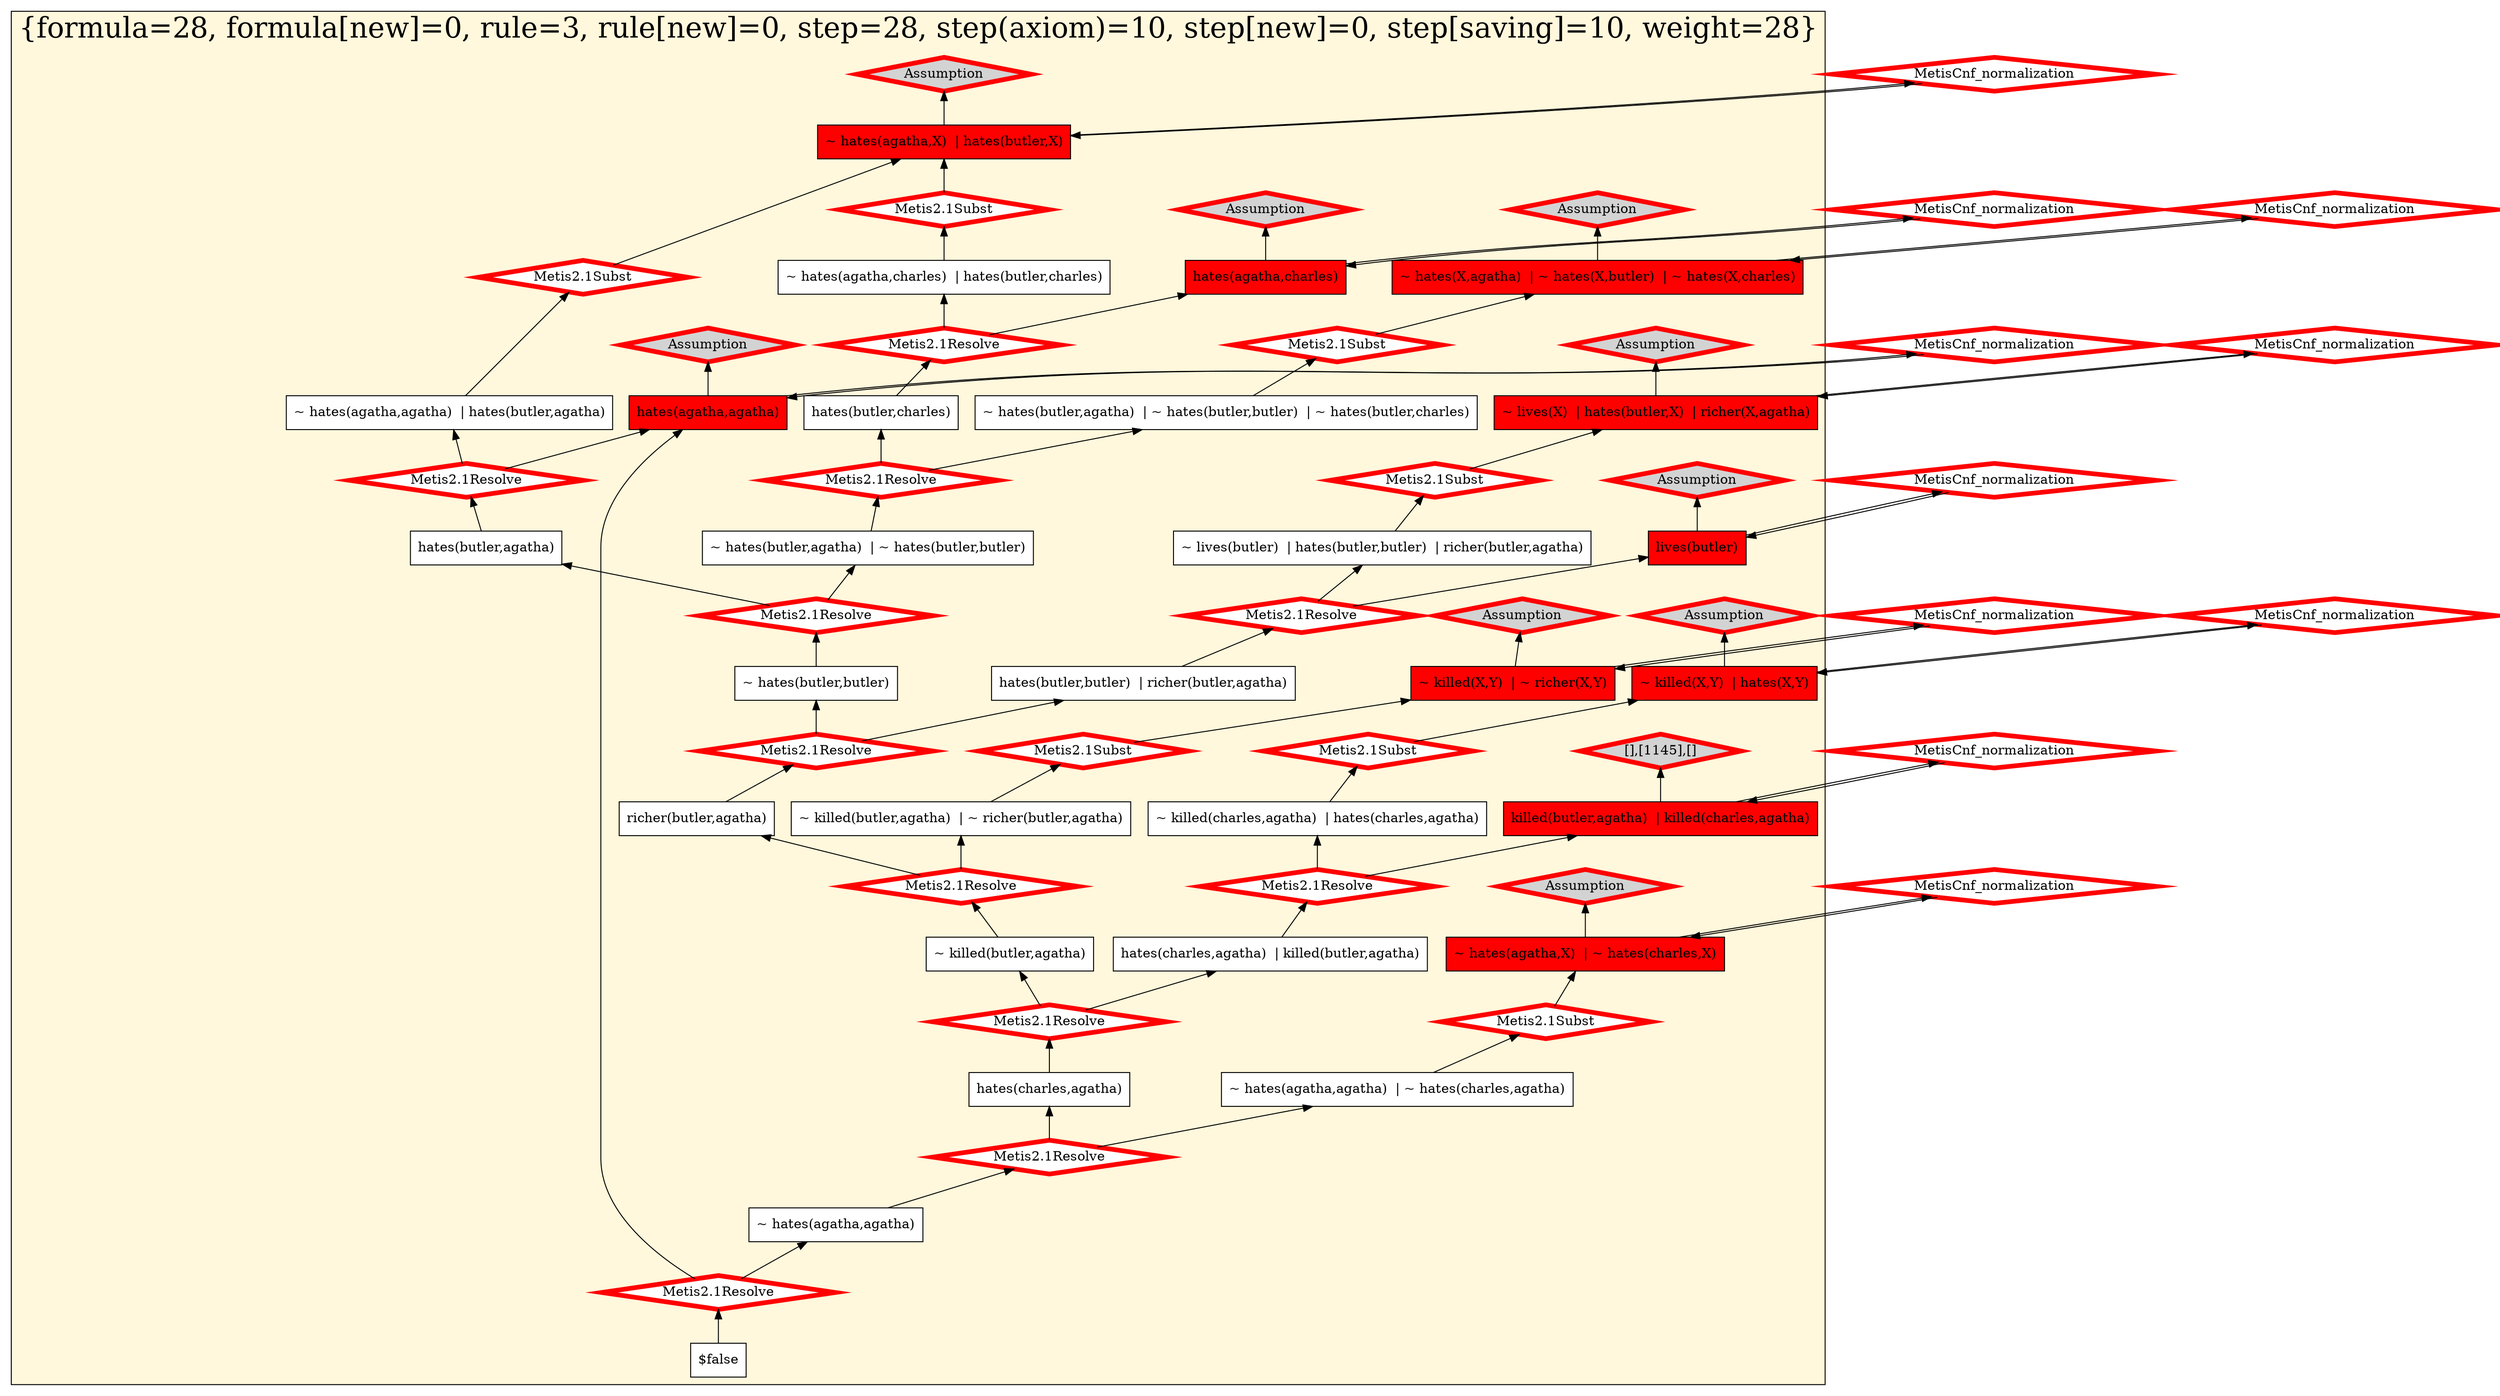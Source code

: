 digraph g 
{ rankdir=BT;
   
  "x_1027" [ color="black" shape="box" label="~ lives(X)  | richer(X,agatha)  | hates(butler,X)" fillcolor="red" style="filled"  ];
  "x_1145" [ color="black" shape="box" label="killed(butler,agatha)  | killed(charles,agatha)" fillcolor="red" style="filled"  ];
  "x_1103" [ color="black" shape="box" label="hates(agatha,charles)" fillcolor="red" style="filled"  ];
  "x_1030" [ color="black" shape="box" label="~ hates(agatha,charles)  | hates(butler,charles)" fillcolor="white" style="filled"  ];
  "x_1092" [ color="black" shape="box" label="hates(charles,agatha)  | killed(butler,agatha)" fillcolor="white" style="filled"  ];
  "x_1127" [ color="black" shape="box" label="~ hates(X,agatha)  | ~ hates(X,butler)  | ~ hates(X,charles)" fillcolor="red" style="filled"  ];
  "x_1103" [ color="black" shape="box" label="hates(agatha,charles)" fillcolor="red" style="filled"  ];
  "x_1109" [ color="black" shape="box" label="~ hates(butler,agatha)  | ~ hates(butler,butler)" fillcolor="white" style="filled"  ];
  "x_1139" [ color="black" shape="box" label="~ killed(X,Y)  | ~ richer(X,Y)" fillcolor="red" style="filled"  ];
  "x_1113" [ color="black" shape="box" label="hates(agatha,agatha)" fillcolor="red" style="filled"  ];
  "x_1078" [ color="black" shape="box" label="~ killed(charles,agatha)  | hates(charles,agatha)" fillcolor="white" style="filled"  ];
  "x_1152" [ color="black" shape="box" label="$false" fillcolor="white" style="filled"  ];
  "x_1090" [ color="black" shape="box" label="lives(butler)" fillcolor="red" style="filled"  ];
  "x_1071" [ color="black" shape="box" label="hates(butler,butler)  | richer(butler,agatha)" fillcolor="white" style="filled"  ];
  "x_1155" [ color="black" shape="box" label="hates(butler,agatha)" fillcolor="white" style="filled"  ];
  "x_1061" [ color="black" shape="box" label="~ killed(X,Y)  | hates(X,Y)" fillcolor="red" style="filled"  ];
  "x_1045" [ color="black" shape="box" label="richer(butler,agatha)" fillcolor="white" style="filled"  ];
  "x_1113" [ color="black" shape="box" label="hates(agatha,agatha)" fillcolor="red" style="filled"  ];
  "x_1127" [ color="black" shape="box" label="~ hates(X,agatha)  | ~ hates(X,butler)  | ~ hates(X,charles)" fillcolor="red" style="filled"  ];
  "x_1088" [ color="black" shape="box" label="~ hates(agatha,agatha)" fillcolor="white" style="filled"  ];
  "x_1090" [ color="black" shape="box" label="lives(butler)" fillcolor="red" style="filled"  ];
  "x_1102" [ color="black" shape="box" label="~ hates(agatha,X)  | hates(butler,X)" fillcolor="red" style="filled"  ];
  "x_1130" [ color="black" shape="box" label="~ hates(agatha,agatha)  | hates(butler,agatha)" fillcolor="white" style="filled"  ];
  "x_1061" [ color="black" shape="box" label="~ killed(X,Y)  | hates(X,Y)" fillcolor="red" style="filled"  ];
  "x_1044" [ color="black" shape="box" label="~ hates(agatha,X)  | ~ hates(charles,X)" fillcolor="red" style="filled"  ];
  "x_1027" [ color="black" shape="box" label="~ lives(X)  | hates(butler,X)  | richer(X,agatha)" fillcolor="red" style="filled"  ];
  "x_1044" [ color="black" shape="box" label="~ hates(agatha,X)  | ~ hates(charles,X)" fillcolor="red" style="filled"  ];
  "x_1120" [ color="black" shape="box" label="hates(charles,agatha)" fillcolor="white" style="filled"  ];
  "x_1145" [ color="black" shape="box" label="killed(butler,agatha)  | killed(charles,agatha)" fillcolor="red" style="filled"  ];
  "x_1172" [ color="black" shape="box" label="~ hates(agatha,agatha)  | ~ hates(charles,agatha)" fillcolor="white" style="filled"  ];
  "x_1139" [ color="black" shape="box" label="~ killed(X,Y)  | ~ richer(X,Y)" fillcolor="red" style="filled"  ];
  "x_1129" [ color="black" shape="box" label="~ lives(butler)  | hates(butler,butler)  | richer(butler,agatha)" fillcolor="white" style="filled"  ];
  "x_1098" [ color="black" shape="box" label="~ killed(butler,agatha)  | ~ richer(butler,agatha)" fillcolor="white" style="filled"  ];
  "x_1174" [ color="black" shape="box" label="~ hates(butler,butler)" fillcolor="white" style="filled"  ];
  "x_1102" [ color="black" shape="box" label="~ hates(agatha,X)  | hates(butler,X)" fillcolor="red" style="filled"  ];
  "x_1043" [ color="black" shape="box" label="~ killed(butler,agatha)" fillcolor="white" style="filled"  ];
  "x_1053" [ color="black" shape="box" label="~ hates(butler,agatha)  | ~ hates(butler,butler)  | ~ hates(butler,charles)" fillcolor="white" style="filled"  ];
  "x_1170" [ color="black" shape="box" label="hates(butler,charles)" fillcolor="white" style="filled"  ];
  "490ca8fb:1242f8625f3:-74c0" [ URL="http://browser.inference-web.org/iwbrowser/BrowseNodeSet?url=http%3A%2F%2Finference-web.org%2Fproofs%2Ftptp%2FSolutions%2FPUZ%2FPUZ001-1%2FMetis---2.1%2Fanswer.owl%23ns_2" color="red" shape="diamond" label="MetisCnf_normalization" fillcolor="white" style="filled" penwidth="5"  ];
  "x_1145" -> "490ca8fb:1242f8625f3:-74c0";
  "490ca8fb:1242f8625f3:-74c0" -> "x_1145";
  "490ca8fb:1242f8625f3:-74fa" [ URL="http://browser.inference-web.org/iwbrowser/BrowseNodeSet?url=http%3A%2F%2Finference-web.org%2Fproofs%2Ftptp%2FSolutions%2FPUZ%2FPUZ001-1%2FMetis---2.1%2Fanswer.owl%23ns_agatha_hates_charles" color="red" shape="diamond" label="Assumption" fillcolor="lightgrey" style="filled" penwidth="5"  ];
  "x_1103" -> "490ca8fb:1242f8625f3:-74fa";
  "490ca8fb:1242f8625f3:-7539" [ URL="http://browser.inference-web.org/iwbrowser/BrowseNodeSet?url=http%3A%2F%2Finference-web.org%2Fproofs%2Ftptp%2FSolutions%2FPUZ%2FPUZ001-1%2FMetis---2.1%2Fanswer.owl%23ns_different_hates" color="red" shape="diamond" label="Assumption" fillcolor="lightgrey" style="filled" penwidth="5"  ];
  "x_1044" -> "490ca8fb:1242f8625f3:-7539";
  "490ca8fb:1242f8625f3:-74de" [ URL="http://browser.inference-web.org/iwbrowser/BrowseNodeSet?url=http%3A%2F%2Finference-web.org%2Fproofs%2Ftptp%2FSolutions%2FPUZ%2FPUZ001-1%2FMetis---2.1%2Fanswer.owl%23ns_9" color="red" shape="diamond" label="MetisCnf_normalization" fillcolor="white" style="filled" penwidth="5"  ];
  "x_1027" -> "490ca8fb:1242f8625f3:-74de";
  "490ca8fb:1242f8625f3:-74de" -> "x_1027";
  "490ca8fb:1242f8625f3:-7502" [ URL="http://browser.inference-web.org/iwbrowser/BrowseNodeSet?url=http%3A%2F%2Finference-web.org%2Fproofs%2Ftptp%2FSolutions%2FPUZ%2FPUZ001-1%2FMetis---2.1%2Fanswer.owl%23ns_14" color="red" shape="diamond" label="Metis2.1Subst" fillcolor="white" style="filled" penwidth="5"  ];
  "x_1030" -> "490ca8fb:1242f8625f3:-7502";
  "490ca8fb:1242f8625f3:-7502" -> "x_1102";
  "490ca8fb:1242f8625f3:-752c" [ URL="http://browser.inference-web.org/iwbrowser/BrowseNodeSet?url=http%3A%2F%2Finference-web.org%2Fproofs%2Ftptp%2FSolutions%2FPUZ%2FPUZ001-1%2FMetis---2.1%2Fanswer.owl%23ns_7" color="red" shape="diamond" label="Metis2.1Subst" fillcolor="white" style="filled" penwidth="5"  ];
  "x_1098" -> "490ca8fb:1242f8625f3:-752c";
  "490ca8fb:1242f8625f3:-752c" -> "x_1139";
  "490ca8fb:1242f8625f3:-74ee" [ URL="http://browser.inference-web.org/iwbrowser/BrowseNodeSet?url=http%3A%2F%2Finference-web.org%2Fproofs%2Ftptp%2FSolutions%2FPUZ%2FPUZ001-1%2FMetis---2.1%2Fanswer.owl%23ns_19" color="red" shape="diamond" label="MetisCnf_normalization" fillcolor="white" style="filled" penwidth="5"  ];
  "x_1113" -> "490ca8fb:1242f8625f3:-74ee";
  "490ca8fb:1242f8625f3:-74ee" -> "x_1113";
  "490ca8fb:1242f8625f3:-74fe" [ URL="http://browser.inference-web.org/iwbrowser/BrowseNodeSet?url=http%3A%2F%2Finference-web.org%2Fproofs%2Ftptp%2FSolutions%2FPUZ%2FPUZ001-1%2FMetis---2.1%2Fanswer.owl%23ns_12" color="red" shape="diamond" label="MetisCnf_normalization" fillcolor="white" style="filled" penwidth="5"  ];
  "x_1103" -> "490ca8fb:1242f8625f3:-74fe";
  "490ca8fb:1242f8625f3:-74fe" -> "x_1103";
  "490ca8fb:1242f8625f3:-7517" [ URL="http://browser.inference-web.org/iwbrowser/BrowseNodeSet?url=http%3A%2F%2Finference-web.org%2Fproofs%2Ftptp%2FSolutions%2FPUZ%2FPUZ001-1%2FMetis---2.1%2Fanswer.owl%23ns_18" color="red" shape="diamond" label="Metis2.1Resolve" fillcolor="white" style="filled" penwidth="5"  ];
  "x_1109" -> "490ca8fb:1242f8625f3:-7517";
  "490ca8fb:1242f8625f3:-7517" -> "x_1053";
  "490ca8fb:1242f8625f3:-7517" -> "x_1170";
  "490ca8fb:1242f8625f3:-754b" [ URL="http://browser.inference-web.org/iwbrowser/BrowseNodeSet?url=http%3A%2F%2Finference-web.org%2Fproofs%2Ftptp%2FSolutions%2FPUZ%2FPUZ001-1%2FMetis---2.1%2Fanswer.owl%23answer" color="red" shape="diamond" label="Metis2.1Resolve" fillcolor="white" style="filled" penwidth="5"  ];
  "x_1152" -> "490ca8fb:1242f8625f3:-754b";
  "490ca8fb:1242f8625f3:-754b" -> "x_1088";
  "490ca8fb:1242f8625f3:-754b" -> "x_1113";
  "490ca8fb:1242f8625f3:-74ea" [ URL="http://browser.inference-web.org/iwbrowser/BrowseNodeSet?url=http%3A%2F%2Finference-web.org%2Fproofs%2Ftptp%2FSolutions%2FPUZ%2FPUZ001-1%2FMetis---2.1%2Fanswer.owl%23ns_agatha_hates_agatha" color="red" shape="diamond" label="Assumption" fillcolor="lightgrey" style="filled" penwidth="5"  ];
  "x_1113" -> "490ca8fb:1242f8625f3:-74ea";
  "490ca8fb:1242f8625f3:-74d0" [ URL="http://browser.inference-web.org/iwbrowser/BrowseNodeSet?url=http%3A%2F%2Finference-web.org%2Fproofs%2Ftptp%2FSolutions%2FPUZ%2FPUZ001-1%2FMetis---2.1%2Fanswer.owl%23ns_5" color="red" shape="diamond" label="Metis2.1Resolve" fillcolor="white" style="filled" penwidth="5"  ];
  "x_1092" -> "490ca8fb:1242f8625f3:-74d0";
  "490ca8fb:1242f8625f3:-74d0" -> "x_1078";
  "490ca8fb:1242f8625f3:-74d0" -> "x_1145";
  "490ca8fb:1242f8625f3:-7546" [ URL="http://browser.inference-web.org/iwbrowser/BrowseNodeSet?url=http%3A%2F%2Finference-web.org%2Fproofs%2Ftptp%2FSolutions%2FPUZ%2FPUZ001-1%2FMetis---2.1%2Fanswer.owl%23ns_26" color="red" shape="diamond" label="Metis2.1Resolve" fillcolor="white" style="filled" penwidth="5"  ];
  "x_1088" -> "490ca8fb:1242f8625f3:-7546";
  "490ca8fb:1242f8625f3:-7546" -> "x_1120";
  "490ca8fb:1242f8625f3:-7546" -> "x_1172";
  "490ca8fb:1242f8625f3:-74da" [ URL="http://browser.inference-web.org/iwbrowser/BrowseNodeSet?url=http%3A%2F%2Finference-web.org%2Fproofs%2Ftptp%2FSolutions%2FPUZ%2FPUZ001-1%2FMetis---2.1%2Fanswer.owl%23ns_butler_hates_poor" color="red" shape="diamond" label="Assumption" fillcolor="lightgrey" style="filled" penwidth="5"  ];
  "x_1027" -> "490ca8fb:1242f8625f3:-74da";
  "490ca8fb:1242f8625f3:-74f7" [ URL="http://browser.inference-web.org/iwbrowser/BrowseNodeSet?url=http%3A%2F%2Finference-web.org%2Fproofs%2Ftptp%2FSolutions%2FPUZ%2FPUZ001-1%2FMetis---2.1%2Fanswer.owl%23ns_21" color="red" shape="diamond" label="Metis2.1Resolve" fillcolor="white" style="filled" penwidth="5"  ];
  "x_1155" -> "490ca8fb:1242f8625f3:-74f7";
  "490ca8fb:1242f8625f3:-74f7" -> "x_1113";
  "490ca8fb:1242f8625f3:-74f7" -> "x_1130";
  "490ca8fb:1242f8625f3:-74c7" [ URL="http://browser.inference-web.org/iwbrowser/BrowseNodeSet?url=http%3A%2F%2Finference-web.org%2Fproofs%2Ftptp%2FSolutions%2FPUZ%2FPUZ001-1%2FMetis---2.1%2Fanswer.owl%23ns_3" color="red" shape="diamond" label="MetisCnf_normalization" fillcolor="white" style="filled" penwidth="5"  ];
  "x_1061" -> "490ca8fb:1242f8625f3:-74c7";
  "490ca8fb:1242f8625f3:-74c7" -> "x_1061";
  "490ca8fb:1242f8625f3:-74e7" [ URL="http://browser.inference-web.org/iwbrowser/BrowseNodeSet?url=http%3A%2F%2Finference-web.org%2Fproofs%2Ftptp%2FSolutions%2FPUZ%2FPUZ001-1%2FMetis---2.1%2Fanswer.owl%23ns_11" color="red" shape="diamond" label="Metis2.1Resolve" fillcolor="white" style="filled" penwidth="5"  ];
  "x_1071" -> "490ca8fb:1242f8625f3:-74e7";
  "490ca8fb:1242f8625f3:-74e7" -> "x_1090";
  "490ca8fb:1242f8625f3:-74e7" -> "x_1129";
  "490ca8fb:1242f8625f3:-74cb" [ URL="http://browser.inference-web.org/iwbrowser/BrowseNodeSet?url=http%3A%2F%2Finference-web.org%2Fproofs%2Ftptp%2FSolutions%2FPUZ%2FPUZ001-1%2FMetis---2.1%2Fanswer.owl%23ns_4" color="red" shape="diamond" label="Metis2.1Subst" fillcolor="white" style="filled" penwidth="5"  ];
  "x_1078" -> "490ca8fb:1242f8625f3:-74cb";
  "490ca8fb:1242f8625f3:-74cb" -> "x_1061";
  "490ca8fb:1242f8625f3:-74f2" [ URL="http://browser.inference-web.org/iwbrowser/BrowseNodeSet?url=http%3A%2F%2Finference-web.org%2Fproofs%2Ftptp%2FSolutions%2FPUZ%2FPUZ001-1%2FMetis---2.1%2Fanswer.owl%23ns_20" color="red" shape="diamond" label="Metis2.1Subst" fillcolor="white" style="filled" penwidth="5"  ];
  "x_1130" -> "490ca8fb:1242f8625f3:-74f2";
  "490ca8fb:1242f8625f3:-74f2" -> "x_1102";
  "490ca8fb:1242f8625f3:-753d" [ URL="http://browser.inference-web.org/iwbrowser/BrowseNodeSet?url=http%3A%2F%2Finference-web.org%2Fproofs%2Ftptp%2FSolutions%2FPUZ%2FPUZ001-1%2FMetis---2.1%2Fanswer.owl%23ns_0" color="red" shape="diamond" label="MetisCnf_normalization" fillcolor="white" style="filled" penwidth="5"  ];
  "x_1044" -> "490ca8fb:1242f8625f3:-753d";
  "490ca8fb:1242f8625f3:-753d" -> "x_1044";
  "490ca8fb:1242f8625f3:-7552" [ URL="http://browser.inference-web.org/iwbrowser/BrowseNodeSet?url=http%3A%2F%2Finference-web.org%2Fproofs%2Ftptp%2FSolutions%2FPUZ%2FPUZ001-1%2FMetis---2.1%2Fanswer.owl%23ns_13" color="red" shape="diamond" label="MetisCnf_normalization" fillcolor="white" style="filled" penwidth="5"  ];
  "x_1102" -> "490ca8fb:1242f8625f3:-7552";
  "490ca8fb:1242f8625f3:-7552" -> "x_1102";
  "490ca8fb:1242f8625f3:-7521" [ URL="http://browser.inference-web.org/iwbrowser/BrowseNodeSet?url=http%3A%2F%2Finference-web.org%2Fproofs%2Ftptp%2FSolutions%2FPUZ%2FPUZ001-1%2FMetis---2.1%2Fanswer.owl%23ns_23" color="red" shape="diamond" label="Metis2.1Resolve" fillcolor="white" style="filled" penwidth="5"  ];
  "x_1045" -> "490ca8fb:1242f8625f3:-7521";
  "490ca8fb:1242f8625f3:-7521" -> "x_1071";
  "490ca8fb:1242f8625f3:-7521" -> "x_1174";
  "490ca8fb:1242f8625f3:-74d3" [ URL="http://browser.inference-web.org/iwbrowser/BrowseNodeSet?url=http%3A%2F%2Finference-web.org%2Fproofs%2Ftptp%2FSolutions%2FPUZ%2FPUZ001-1%2FMetis---2.1%2Fanswer.owl%23ns_butler" color="red" shape="diamond" label="Assumption" fillcolor="lightgrey" style="filled" penwidth="5"  ];
  "x_1090" -> "490ca8fb:1242f8625f3:-74d3";
  "490ca8fb:1242f8625f3:-7536" [ URL="http://browser.inference-web.org/iwbrowser/BrowseNodeSet?url=http%3A%2F%2Finference-web.org%2Fproofs%2Ftptp%2FSolutions%2FPUZ%2FPUZ001-1%2FMetis---2.1%2Fanswer.owl%23ns_25" color="red" shape="diamond" label="Metis2.1Resolve" fillcolor="white" style="filled" penwidth="5"  ];
  "x_1120" -> "490ca8fb:1242f8625f3:-7536";
  "490ca8fb:1242f8625f3:-7536" -> "x_1043";
  "490ca8fb:1242f8625f3:-7536" -> "x_1092";
  "490ca8fb:1242f8625f3:-750a" [ URL="http://browser.inference-web.org/iwbrowser/BrowseNodeSet?url=http%3A%2F%2Finference-web.org%2Fproofs%2Ftptp%2FSolutions%2FPUZ%2FPUZ001-1%2FMetis---2.1%2Fanswer.owl%23ns_no_one_hates_everyone" color="red" shape="diamond" label="Assumption" fillcolor="lightgrey" style="filled" penwidth="5"  ];
  "x_1127" -> "490ca8fb:1242f8625f3:-750a";
  "490ca8fb:1242f8625f3:-74e2" [ URL="http://browser.inference-web.org/iwbrowser/BrowseNodeSet?url=http%3A%2F%2Finference-web.org%2Fproofs%2Ftptp%2FSolutions%2FPUZ%2FPUZ001-1%2FMetis---2.1%2Fanswer.owl%23ns_10" color="red" shape="diamond" label="Metis2.1Subst" fillcolor="white" style="filled" penwidth="5"  ];
  "x_1129" -> "490ca8fb:1242f8625f3:-74e2";
  "490ca8fb:1242f8625f3:-74e2" -> "x_1027";
  "490ca8fb:1242f8625f3:-750e" [ URL="http://browser.inference-web.org/iwbrowser/BrowseNodeSet?url=http%3A%2F%2Finference-web.org%2Fproofs%2Ftptp%2FSolutions%2FPUZ%2FPUZ001-1%2FMetis---2.1%2Fanswer.owl%23ns_16" color="red" shape="diamond" label="MetisCnf_normalization" fillcolor="white" style="filled" penwidth="5"  ];
  "x_1127" -> "490ca8fb:1242f8625f3:-750e";
  "490ca8fb:1242f8625f3:-750e" -> "x_1127";
  "490ca8fb:1242f8625f3:-74c3" [ URL="http://browser.inference-web.org/iwbrowser/BrowseNodeSet?url=http%3A%2F%2Finference-web.org%2Fproofs%2Ftptp%2FSolutions%2FPUZ%2FPUZ001-1%2FMetis---2.1%2Fanswer.owl%23ns_killer_hates_victim" color="red" shape="diamond" label="Assumption" fillcolor="lightgrey" style="filled" penwidth="5"  ];
  "x_1061" -> "490ca8fb:1242f8625f3:-74c3";
  "490ca8fb:1242f8625f3:-74d7" [ URL="http://browser.inference-web.org/iwbrowser/BrowseNodeSet?url=http%3A%2F%2Finference-web.org%2Fproofs%2Ftptp%2FSolutions%2FPUZ%2FPUZ001-1%2FMetis---2.1%2Fanswer.owl%23ns_8" color="red" shape="diamond" label="MetisCnf_normalization" fillcolor="white" style="filled" penwidth="5"  ];
  "x_1090" -> "490ca8fb:1242f8625f3:-74d7";
  "490ca8fb:1242f8625f3:-74d7" -> "x_1090";
  "490ca8fb:1242f8625f3:-7524" [ URL="http://browser.inference-web.org/iwbrowser/BrowseNodeSet?url=http%3A%2F%2Finference-web.org%2Fproofs%2Ftptp%2FSolutions%2FPUZ%2FPUZ001-1%2FMetis---2.1%2Fanswer.owl%23ns_poorer_killer" color="red" shape="diamond" label="Assumption" fillcolor="lightgrey" style="filled" penwidth="5"  ];
  "x_1139" -> "490ca8fb:1242f8625f3:-7524";
  "490ca8fb:1242f8625f3:-7512" [ URL="http://browser.inference-web.org/iwbrowser/BrowseNodeSet?url=http%3A%2F%2Finference-web.org%2Fproofs%2Ftptp%2FSolutions%2FPUZ%2FPUZ001-1%2FMetis---2.1%2Fanswer.owl%23ns_17" color="red" shape="diamond" label="Metis2.1Subst" fillcolor="white" style="filled" penwidth="5"  ];
  "x_1053" -> "490ca8fb:1242f8625f3:-7512";
  "490ca8fb:1242f8625f3:-7512" -> "x_1127";
  "490ca8fb:1242f8625f3:-7541" [ URL="http://browser.inference-web.org/iwbrowser/BrowseNodeSet?url=http%3A%2F%2Finference-web.org%2Fproofs%2Ftptp%2FSolutions%2FPUZ%2FPUZ001-1%2FMetis---2.1%2Fanswer.owl%23ns_1" color="red" shape="diamond" label="Metis2.1Subst" fillcolor="white" style="filled" penwidth="5"  ];
  "x_1172" -> "490ca8fb:1242f8625f3:-7541";
  "490ca8fb:1242f8625f3:-7541" -> "x_1044";
  "490ca8fb:1242f8625f3:-7507" [ URL="http://browser.inference-web.org/iwbrowser/BrowseNodeSet?url=http%3A%2F%2Finference-web.org%2Fproofs%2Ftptp%2FSolutions%2FPUZ%2FPUZ001-1%2FMetis---2.1%2Fanswer.owl%23ns_15" color="red" shape="diamond" label="Metis2.1Resolve" fillcolor="white" style="filled" penwidth="5"  ];
  "x_1170" -> "490ca8fb:1242f8625f3:-7507";
  "490ca8fb:1242f8625f3:-7507" -> "x_1030";
  "490ca8fb:1242f8625f3:-7507" -> "x_1103";
  "490ca8fb:1242f8625f3:-74bc" [ URL="http://browser.inference-web.org/iwbrowser/BrowseNodeSet?url=http%3A%2F%2Finference-web.org%2Fproofs%2Ftptp%2FSolutions%2FPUZ%2FPUZ001-1%2FMetis---2.1%2Fanswer.owl%23ns_prove_neither_charles_nor_butler_did_it" color="red" shape="diamond" label="[],[1145],[]" fillcolor="lightgrey" style="filled" penwidth="5"  ];
  "x_1145" -> "490ca8fb:1242f8625f3:-74bc";
  "490ca8fb:1242f8625f3:-7531" [ URL="http://browser.inference-web.org/iwbrowser/BrowseNodeSet?url=http%3A%2F%2Finference-web.org%2Fproofs%2Ftptp%2FSolutions%2FPUZ%2FPUZ001-1%2FMetis---2.1%2Fanswer.owl%23ns_24" color="red" shape="diamond" label="Metis2.1Resolve" fillcolor="white" style="filled" penwidth="5"  ];
  "x_1043" -> "490ca8fb:1242f8625f3:-7531";
  "490ca8fb:1242f8625f3:-7531" -> "x_1045";
  "490ca8fb:1242f8625f3:-7531" -> "x_1098";
  "490ca8fb:1242f8625f3:-751c" [ URL="http://browser.inference-web.org/iwbrowser/BrowseNodeSet?url=http%3A%2F%2Finference-web.org%2Fproofs%2Ftptp%2FSolutions%2FPUZ%2FPUZ001-1%2FMetis---2.1%2Fanswer.owl%23ns_22" color="red" shape="diamond" label="Metis2.1Resolve" fillcolor="white" style="filled" penwidth="5"  ];
  "x_1174" -> "490ca8fb:1242f8625f3:-751c";
  "490ca8fb:1242f8625f3:-751c" -> "x_1109";
  "490ca8fb:1242f8625f3:-751c" -> "x_1155";
  "490ca8fb:1242f8625f3:-754e" [ URL="http://browser.inference-web.org/iwbrowser/BrowseNodeSet?url=http%3A%2F%2Finference-web.org%2Fproofs%2Ftptp%2FSolutions%2FPUZ%2FPUZ001-1%2FMetis---2.1%2Fanswer.owl%23ns_same_hates" color="red" shape="diamond" label="Assumption" fillcolor="lightgrey" style="filled" penwidth="5"  ];
  "x_1102" -> "490ca8fb:1242f8625f3:-754e";
  "490ca8fb:1242f8625f3:-7528" [ URL="http://browser.inference-web.org/iwbrowser/BrowseNodeSet?url=http%3A%2F%2Finference-web.org%2Fproofs%2Ftptp%2FSolutions%2FPUZ%2FPUZ001-1%2FMetis---2.1%2Fanswer.owl%23ns_6" color="red" shape="diamond" label="MetisCnf_normalization" fillcolor="white" style="filled" penwidth="5"  ];
  "x_1139" -> "490ca8fb:1242f8625f3:-7528";
  "490ca8fb:1242f8625f3:-7528" -> "x_1139";
  
 subgraph cluster_opt 
{ labelloc=b label="{formula=28, formula[new]=0, rule=3, rule[new]=0, step=28, step(axiom)=10, step[new]=0, step[saving]=10, weight=28}" 
 fontsize=30 fillcolor=cornsilk style=filled 
  x_1152 ; x_1155 ; x_1102 ; x_1103 ; x_1098 ; x_1092 ; x_1027 ; x_1088 ; x_1090 ; x_1030 ; x_1170 ; x_1172 ; x_1113 ; x_1053 ; x_1174 ; x_1109 ; x_1043 ; x_1045 ; x_1044 ; x_1130 ; x_1071 ; x_1129 ; x_1127 ; x_1120 ; x_1061 ; x_1145 ; x_1139 ; x_1078 ; "490ca8fb:1242f8625f3:-74fa" ;
 "490ca8fb:1242f8625f3:-7539" ;
 "490ca8fb:1242f8625f3:-752c" ;
 "490ca8fb:1242f8625f3:-7502" ;
 "490ca8fb:1242f8625f3:-7517" ;
 "490ca8fb:1242f8625f3:-754b" ;
 "490ca8fb:1242f8625f3:-74d0" ;
 "490ca8fb:1242f8625f3:-74ea" ;
 "490ca8fb:1242f8625f3:-7546" ;
 "490ca8fb:1242f8625f3:-74f7" ;
 "490ca8fb:1242f8625f3:-74da" ;
 "490ca8fb:1242f8625f3:-74e7" ;
 "490ca8fb:1242f8625f3:-74cb" ;
 "490ca8fb:1242f8625f3:-74f2" ;
 "490ca8fb:1242f8625f3:-7521" ;
 "490ca8fb:1242f8625f3:-74d3" ;
 "490ca8fb:1242f8625f3:-7536" ;
 "490ca8fb:1242f8625f3:-750a" ;
 "490ca8fb:1242f8625f3:-74e2" ;
 "490ca8fb:1242f8625f3:-74c3" ;
 "490ca8fb:1242f8625f3:-7524" ;
 "490ca8fb:1242f8625f3:-7512" ;
 "490ca8fb:1242f8625f3:-7541" ;
 "490ca8fb:1242f8625f3:-7507" ;
 "490ca8fb:1242f8625f3:-7531" ;
 "490ca8fb:1242f8625f3:-74bc" ;
 "490ca8fb:1242f8625f3:-751c" ;
 "490ca8fb:1242f8625f3:-754e" ;
 
}
 
}
